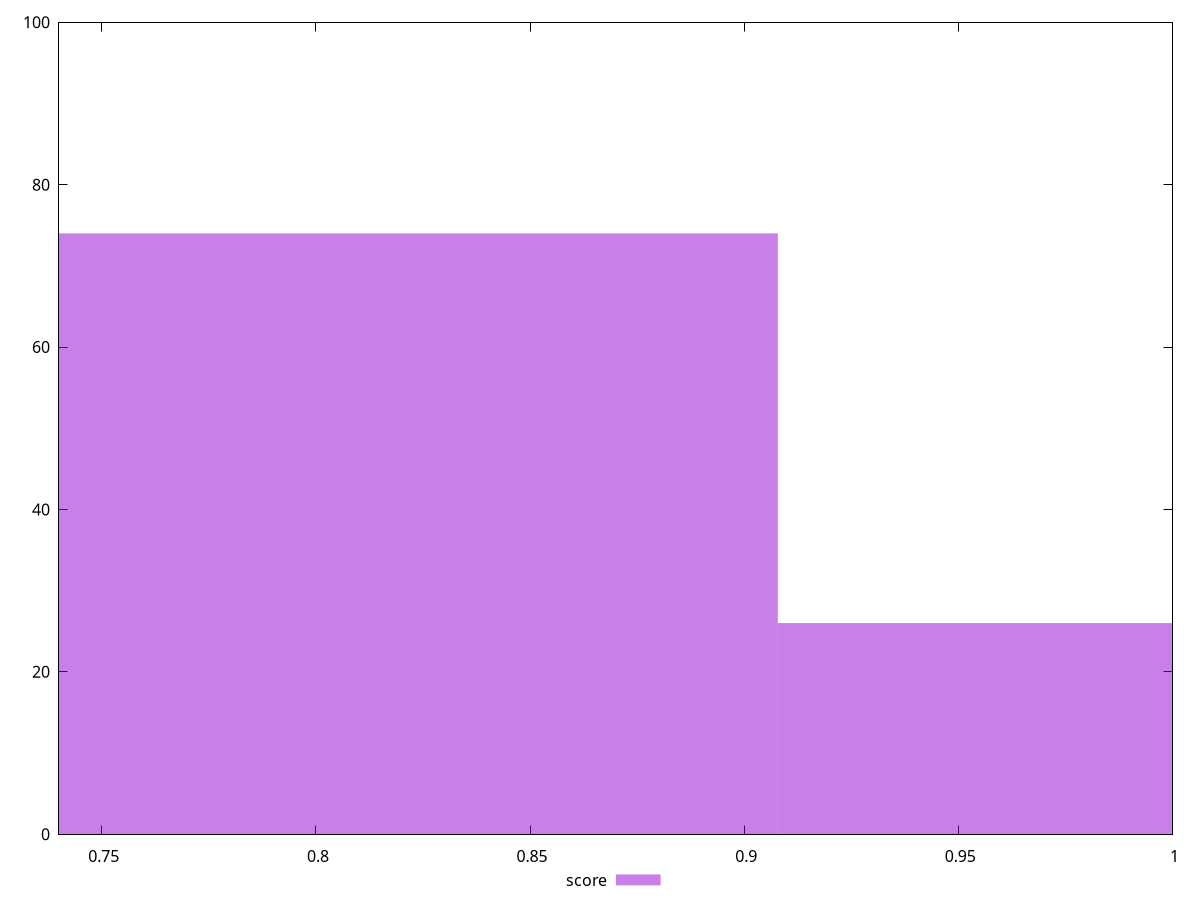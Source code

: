 reset

$score <<EOF
0.7781494200837888 74
1.0375325601117185 26
EOF

set key outside below
set boxwidth 0.2593831400279296
set xrange [0.74:1]
set yrange [0:100]
set trange [0:100]
set style fill transparent solid 0.5 noborder
set terminal svg size 640, 490 enhanced background rgb 'white'
set output "report_00026_2021-02-22T21:38:55.199Z/uses-rel-preconnect/samples/pages+cached/score/histogram.svg"

plot $score title "score" with boxes

reset
